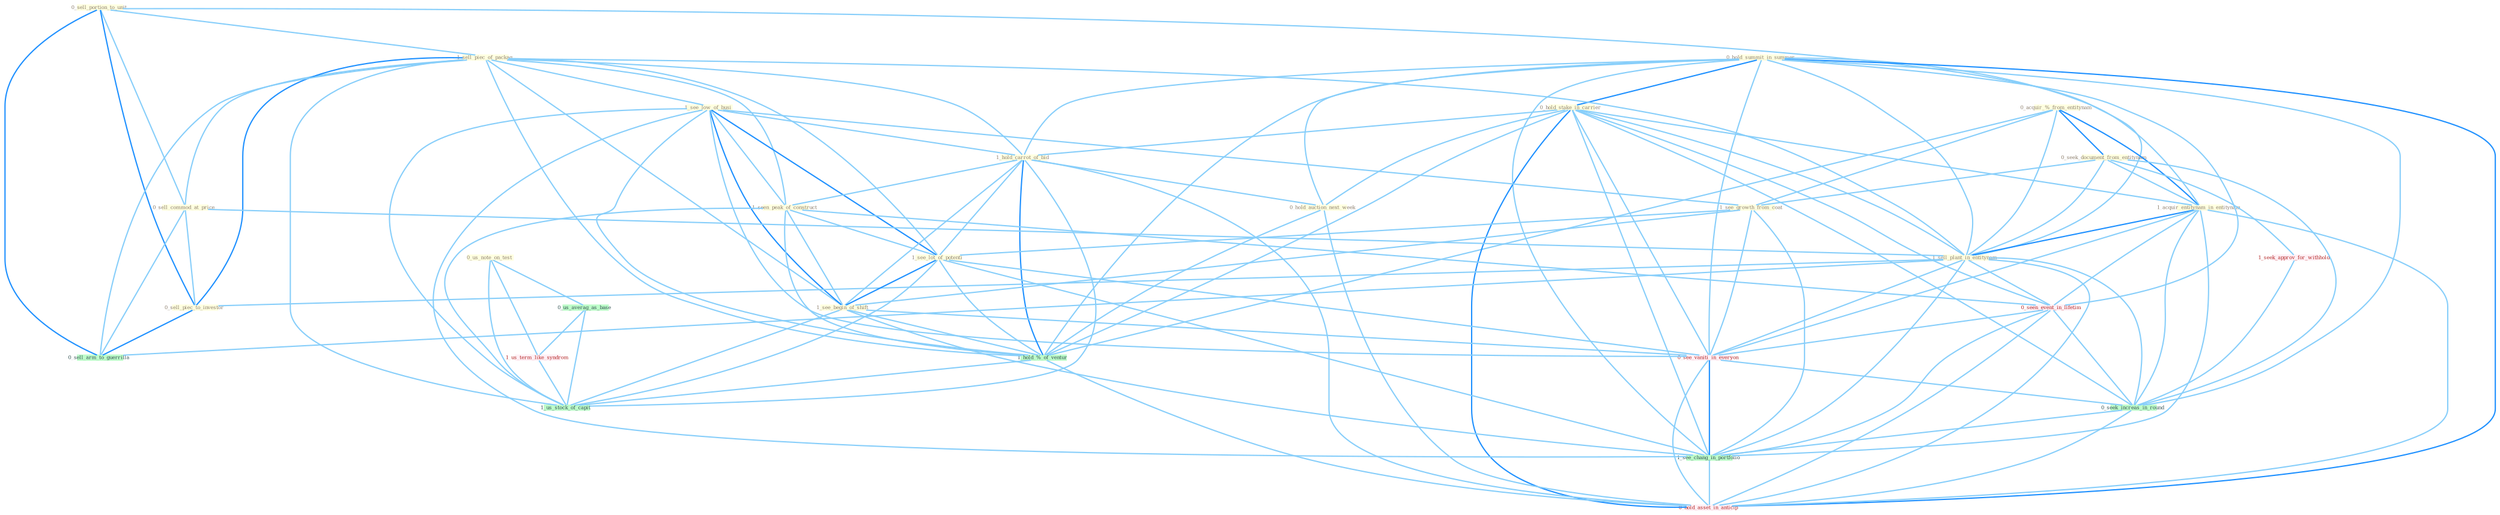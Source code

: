 Graph G{ 
    node
    [shape=polygon,style=filled,width=.5,height=.06,color="#BDFCC9",fixedsize=true,fontsize=4,
    fontcolor="#2f4f4f"];
    {node
    [color="#ffffe0", fontcolor="#8b7d6b"] "0_sell_portion_to_unit " "0_acquir_%_from_entitynam " "0_hold_summit_in_summer " "0_seek_document_from_entitynam " "0_hold_stake_in_carrier " "1_acquir_entitynam_in_entitynam " "1_sell_piec_of_packag " "1_see_low_of_busi " "1_hold_carrot_of_bid " "1_see_growth_from_coat " "0_hold_auction_next_week " "1_seen_peak_of_construct " "0_us_note_on_test " "0_sell_commod_at_price " "1_sell_plant_in_entitynam " "0_sell_piec_to_investor " "1_see_lot_of_potenti " "1_see_begin_of_shift "}
{node [color="#fff0f5", fontcolor="#b22222"] "0_seen_event_in_lifetim " "1_us_term_like_syndrom " "1_seek_approv_for_withhold " "0_see_vaniti_in_everyon " "0_hold_asset_in_anticip "}
edge [color="#B0E2FF"];

	"0_sell_portion_to_unit " -- "1_sell_piec_of_packag " [w="1", color="#87cefa" ];
	"0_sell_portion_to_unit " -- "0_sell_commod_at_price " [w="1", color="#87cefa" ];
	"0_sell_portion_to_unit " -- "1_sell_plant_in_entitynam " [w="1", color="#87cefa" ];
	"0_sell_portion_to_unit " -- "0_sell_piec_to_investor " [w="2", color="#1e90ff" , len=0.8];
	"0_sell_portion_to_unit " -- "0_sell_arm_to_guerrilla " [w="2", color="#1e90ff" , len=0.8];
	"0_acquir_%_from_entitynam " -- "0_seek_document_from_entitynam " [w="2", color="#1e90ff" , len=0.8];
	"0_acquir_%_from_entitynam " -- "1_acquir_entitynam_in_entitynam " [w="2", color="#1e90ff" , len=0.8];
	"0_acquir_%_from_entitynam " -- "1_see_growth_from_coat " [w="1", color="#87cefa" ];
	"0_acquir_%_from_entitynam " -- "1_sell_plant_in_entitynam " [w="1", color="#87cefa" ];
	"0_acquir_%_from_entitynam " -- "1_hold_%_of_ventur " [w="1", color="#87cefa" ];
	"0_hold_summit_in_summer " -- "0_hold_stake_in_carrier " [w="2", color="#1e90ff" , len=0.8];
	"0_hold_summit_in_summer " -- "1_acquir_entitynam_in_entitynam " [w="1", color="#87cefa" ];
	"0_hold_summit_in_summer " -- "1_hold_carrot_of_bid " [w="1", color="#87cefa" ];
	"0_hold_summit_in_summer " -- "0_hold_auction_next_week " [w="1", color="#87cefa" ];
	"0_hold_summit_in_summer " -- "1_sell_plant_in_entitynam " [w="1", color="#87cefa" ];
	"0_hold_summit_in_summer " -- "0_seen_event_in_lifetim " [w="1", color="#87cefa" ];
	"0_hold_summit_in_summer " -- "1_hold_%_of_ventur " [w="1", color="#87cefa" ];
	"0_hold_summit_in_summer " -- "0_see_vaniti_in_everyon " [w="1", color="#87cefa" ];
	"0_hold_summit_in_summer " -- "0_seek_increas_in_round " [w="1", color="#87cefa" ];
	"0_hold_summit_in_summer " -- "1_see_chang_in_portfolio " [w="1", color="#87cefa" ];
	"0_hold_summit_in_summer " -- "0_hold_asset_in_anticip " [w="2", color="#1e90ff" , len=0.8];
	"0_seek_document_from_entitynam " -- "1_acquir_entitynam_in_entitynam " [w="1", color="#87cefa" ];
	"0_seek_document_from_entitynam " -- "1_see_growth_from_coat " [w="1", color="#87cefa" ];
	"0_seek_document_from_entitynam " -- "1_sell_plant_in_entitynam " [w="1", color="#87cefa" ];
	"0_seek_document_from_entitynam " -- "1_seek_approv_for_withhold " [w="1", color="#87cefa" ];
	"0_seek_document_from_entitynam " -- "0_seek_increas_in_round " [w="1", color="#87cefa" ];
	"0_hold_stake_in_carrier " -- "1_acquir_entitynam_in_entitynam " [w="1", color="#87cefa" ];
	"0_hold_stake_in_carrier " -- "1_hold_carrot_of_bid " [w="1", color="#87cefa" ];
	"0_hold_stake_in_carrier " -- "0_hold_auction_next_week " [w="1", color="#87cefa" ];
	"0_hold_stake_in_carrier " -- "1_sell_plant_in_entitynam " [w="1", color="#87cefa" ];
	"0_hold_stake_in_carrier " -- "0_seen_event_in_lifetim " [w="1", color="#87cefa" ];
	"0_hold_stake_in_carrier " -- "1_hold_%_of_ventur " [w="1", color="#87cefa" ];
	"0_hold_stake_in_carrier " -- "0_see_vaniti_in_everyon " [w="1", color="#87cefa" ];
	"0_hold_stake_in_carrier " -- "0_seek_increas_in_round " [w="1", color="#87cefa" ];
	"0_hold_stake_in_carrier " -- "1_see_chang_in_portfolio " [w="1", color="#87cefa" ];
	"0_hold_stake_in_carrier " -- "0_hold_asset_in_anticip " [w="2", color="#1e90ff" , len=0.8];
	"1_acquir_entitynam_in_entitynam " -- "1_sell_plant_in_entitynam " [w="2", color="#1e90ff" , len=0.8];
	"1_acquir_entitynam_in_entitynam " -- "0_seen_event_in_lifetim " [w="1", color="#87cefa" ];
	"1_acquir_entitynam_in_entitynam " -- "0_see_vaniti_in_everyon " [w="1", color="#87cefa" ];
	"1_acquir_entitynam_in_entitynam " -- "0_seek_increas_in_round " [w="1", color="#87cefa" ];
	"1_acquir_entitynam_in_entitynam " -- "1_see_chang_in_portfolio " [w="1", color="#87cefa" ];
	"1_acquir_entitynam_in_entitynam " -- "0_hold_asset_in_anticip " [w="1", color="#87cefa" ];
	"1_sell_piec_of_packag " -- "1_see_low_of_busi " [w="1", color="#87cefa" ];
	"1_sell_piec_of_packag " -- "1_hold_carrot_of_bid " [w="1", color="#87cefa" ];
	"1_sell_piec_of_packag " -- "1_seen_peak_of_construct " [w="1", color="#87cefa" ];
	"1_sell_piec_of_packag " -- "0_sell_commod_at_price " [w="1", color="#87cefa" ];
	"1_sell_piec_of_packag " -- "1_sell_plant_in_entitynam " [w="1", color="#87cefa" ];
	"1_sell_piec_of_packag " -- "0_sell_piec_to_investor " [w="2", color="#1e90ff" , len=0.8];
	"1_sell_piec_of_packag " -- "1_see_lot_of_potenti " [w="1", color="#87cefa" ];
	"1_sell_piec_of_packag " -- "1_see_begin_of_shift " [w="1", color="#87cefa" ];
	"1_sell_piec_of_packag " -- "1_hold_%_of_ventur " [w="1", color="#87cefa" ];
	"1_sell_piec_of_packag " -- "0_sell_arm_to_guerrilla " [w="1", color="#87cefa" ];
	"1_sell_piec_of_packag " -- "1_us_stock_of_capit " [w="1", color="#87cefa" ];
	"1_see_low_of_busi " -- "1_hold_carrot_of_bid " [w="1", color="#87cefa" ];
	"1_see_low_of_busi " -- "1_see_growth_from_coat " [w="1", color="#87cefa" ];
	"1_see_low_of_busi " -- "1_seen_peak_of_construct " [w="1", color="#87cefa" ];
	"1_see_low_of_busi " -- "1_see_lot_of_potenti " [w="2", color="#1e90ff" , len=0.8];
	"1_see_low_of_busi " -- "1_see_begin_of_shift " [w="2", color="#1e90ff" , len=0.8];
	"1_see_low_of_busi " -- "1_hold_%_of_ventur " [w="1", color="#87cefa" ];
	"1_see_low_of_busi " -- "0_see_vaniti_in_everyon " [w="1", color="#87cefa" ];
	"1_see_low_of_busi " -- "1_us_stock_of_capit " [w="1", color="#87cefa" ];
	"1_see_low_of_busi " -- "1_see_chang_in_portfolio " [w="1", color="#87cefa" ];
	"1_hold_carrot_of_bid " -- "0_hold_auction_next_week " [w="1", color="#87cefa" ];
	"1_hold_carrot_of_bid " -- "1_seen_peak_of_construct " [w="1", color="#87cefa" ];
	"1_hold_carrot_of_bid " -- "1_see_lot_of_potenti " [w="1", color="#87cefa" ];
	"1_hold_carrot_of_bid " -- "1_see_begin_of_shift " [w="1", color="#87cefa" ];
	"1_hold_carrot_of_bid " -- "1_hold_%_of_ventur " [w="2", color="#1e90ff" , len=0.8];
	"1_hold_carrot_of_bid " -- "1_us_stock_of_capit " [w="1", color="#87cefa" ];
	"1_hold_carrot_of_bid " -- "0_hold_asset_in_anticip " [w="1", color="#87cefa" ];
	"1_see_growth_from_coat " -- "1_see_lot_of_potenti " [w="1", color="#87cefa" ];
	"1_see_growth_from_coat " -- "1_see_begin_of_shift " [w="1", color="#87cefa" ];
	"1_see_growth_from_coat " -- "0_see_vaniti_in_everyon " [w="1", color="#87cefa" ];
	"1_see_growth_from_coat " -- "1_see_chang_in_portfolio " [w="1", color="#87cefa" ];
	"0_hold_auction_next_week " -- "1_hold_%_of_ventur " [w="1", color="#87cefa" ];
	"0_hold_auction_next_week " -- "0_hold_asset_in_anticip " [w="1", color="#87cefa" ];
	"1_seen_peak_of_construct " -- "1_see_lot_of_potenti " [w="1", color="#87cefa" ];
	"1_seen_peak_of_construct " -- "1_see_begin_of_shift " [w="1", color="#87cefa" ];
	"1_seen_peak_of_construct " -- "0_seen_event_in_lifetim " [w="1", color="#87cefa" ];
	"1_seen_peak_of_construct " -- "1_hold_%_of_ventur " [w="1", color="#87cefa" ];
	"1_seen_peak_of_construct " -- "1_us_stock_of_capit " [w="1", color="#87cefa" ];
	"0_us_note_on_test " -- "0_us_averag_as_base " [w="1", color="#87cefa" ];
	"0_us_note_on_test " -- "1_us_term_like_syndrom " [w="1", color="#87cefa" ];
	"0_us_note_on_test " -- "1_us_stock_of_capit " [w="1", color="#87cefa" ];
	"0_sell_commod_at_price " -- "1_sell_plant_in_entitynam " [w="1", color="#87cefa" ];
	"0_sell_commod_at_price " -- "0_sell_piec_to_investor " [w="1", color="#87cefa" ];
	"0_sell_commod_at_price " -- "0_sell_arm_to_guerrilla " [w="1", color="#87cefa" ];
	"1_sell_plant_in_entitynam " -- "0_sell_piec_to_investor " [w="1", color="#87cefa" ];
	"1_sell_plant_in_entitynam " -- "0_seen_event_in_lifetim " [w="1", color="#87cefa" ];
	"1_sell_plant_in_entitynam " -- "0_see_vaniti_in_everyon " [w="1", color="#87cefa" ];
	"1_sell_plant_in_entitynam " -- "0_sell_arm_to_guerrilla " [w="1", color="#87cefa" ];
	"1_sell_plant_in_entitynam " -- "0_seek_increas_in_round " [w="1", color="#87cefa" ];
	"1_sell_plant_in_entitynam " -- "1_see_chang_in_portfolio " [w="1", color="#87cefa" ];
	"1_sell_plant_in_entitynam " -- "0_hold_asset_in_anticip " [w="1", color="#87cefa" ];
	"0_sell_piec_to_investor " -- "0_sell_arm_to_guerrilla " [w="2", color="#1e90ff" , len=0.8];
	"1_see_lot_of_potenti " -- "1_see_begin_of_shift " [w="2", color="#1e90ff" , len=0.8];
	"1_see_lot_of_potenti " -- "1_hold_%_of_ventur " [w="1", color="#87cefa" ];
	"1_see_lot_of_potenti " -- "0_see_vaniti_in_everyon " [w="1", color="#87cefa" ];
	"1_see_lot_of_potenti " -- "1_us_stock_of_capit " [w="1", color="#87cefa" ];
	"1_see_lot_of_potenti " -- "1_see_chang_in_portfolio " [w="1", color="#87cefa" ];
	"1_see_begin_of_shift " -- "1_hold_%_of_ventur " [w="1", color="#87cefa" ];
	"1_see_begin_of_shift " -- "0_see_vaniti_in_everyon " [w="1", color="#87cefa" ];
	"1_see_begin_of_shift " -- "1_us_stock_of_capit " [w="1", color="#87cefa" ];
	"1_see_begin_of_shift " -- "1_see_chang_in_portfolio " [w="1", color="#87cefa" ];
	"0_seen_event_in_lifetim " -- "0_see_vaniti_in_everyon " [w="1", color="#87cefa" ];
	"0_seen_event_in_lifetim " -- "0_seek_increas_in_round " [w="1", color="#87cefa" ];
	"0_seen_event_in_lifetim " -- "1_see_chang_in_portfolio " [w="1", color="#87cefa" ];
	"0_seen_event_in_lifetim " -- "0_hold_asset_in_anticip " [w="1", color="#87cefa" ];
	"0_us_averag_as_base " -- "1_us_term_like_syndrom " [w="1", color="#87cefa" ];
	"0_us_averag_as_base " -- "1_us_stock_of_capit " [w="1", color="#87cefa" ];
	"1_us_term_like_syndrom " -- "1_us_stock_of_capit " [w="1", color="#87cefa" ];
	"1_seek_approv_for_withhold " -- "0_seek_increas_in_round " [w="1", color="#87cefa" ];
	"1_hold_%_of_ventur " -- "1_us_stock_of_capit " [w="1", color="#87cefa" ];
	"1_hold_%_of_ventur " -- "0_hold_asset_in_anticip " [w="1", color="#87cefa" ];
	"0_see_vaniti_in_everyon " -- "0_seek_increas_in_round " [w="1", color="#87cefa" ];
	"0_see_vaniti_in_everyon " -- "1_see_chang_in_portfolio " [w="2", color="#1e90ff" , len=0.8];
	"0_see_vaniti_in_everyon " -- "0_hold_asset_in_anticip " [w="1", color="#87cefa" ];
	"0_seek_increas_in_round " -- "1_see_chang_in_portfolio " [w="1", color="#87cefa" ];
	"0_seek_increas_in_round " -- "0_hold_asset_in_anticip " [w="1", color="#87cefa" ];
	"1_see_chang_in_portfolio " -- "0_hold_asset_in_anticip " [w="1", color="#87cefa" ];
}